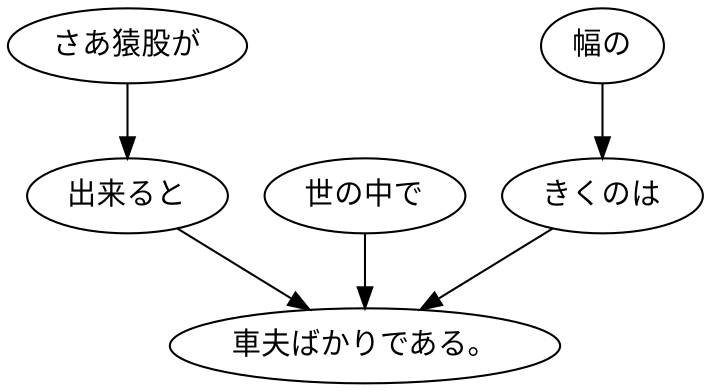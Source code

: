 digraph graph4318 {
	node0 [label="さあ猿股が"];
	node1 [label="出来ると"];
	node2 [label="世の中で"];
	node3 [label="幅の"];
	node4 [label="きくのは"];
	node5 [label="車夫ばかりである。"];
	node0 -> node1;
	node1 -> node5;
	node2 -> node5;
	node3 -> node4;
	node4 -> node5;
}
